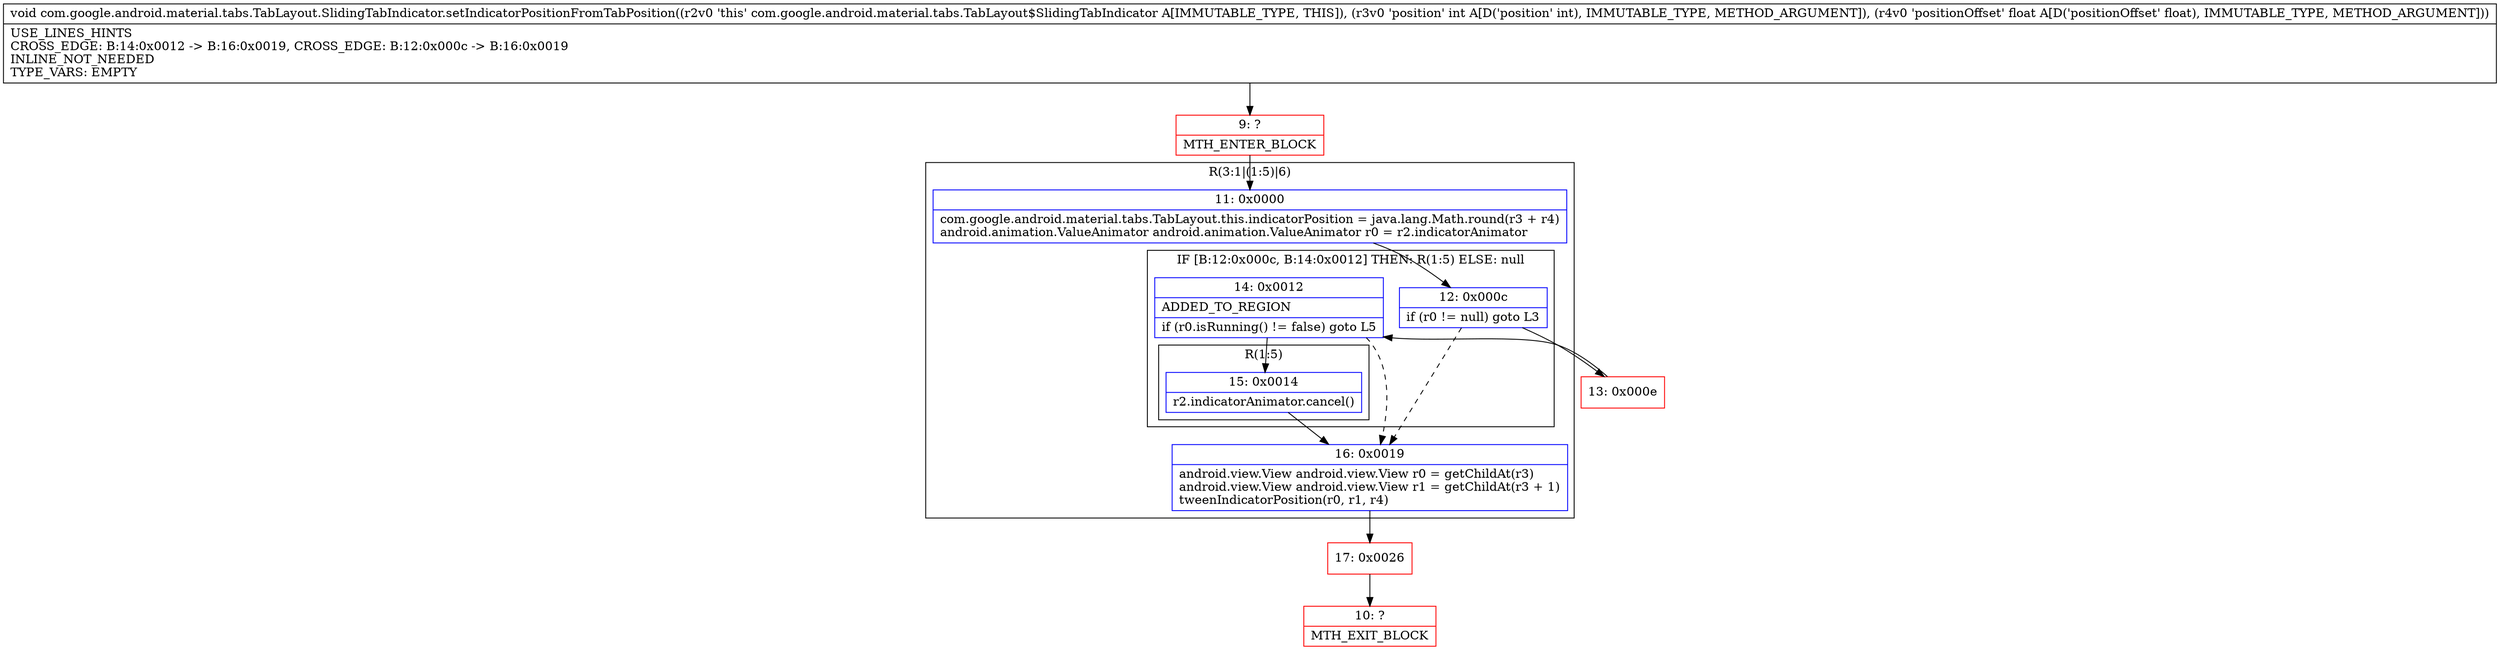 digraph "CFG forcom.google.android.material.tabs.TabLayout.SlidingTabIndicator.setIndicatorPositionFromTabPosition(IF)V" {
subgraph cluster_Region_232982921 {
label = "R(3:1|(1:5)|6)";
node [shape=record,color=blue];
Node_11 [shape=record,label="{11\:\ 0x0000|com.google.android.material.tabs.TabLayout.this.indicatorPosition = java.lang.Math.round(r3 + r4)\landroid.animation.ValueAnimator android.animation.ValueAnimator r0 = r2.indicatorAnimator\l}"];
subgraph cluster_IfRegion_1229457014 {
label = "IF [B:12:0x000c, B:14:0x0012] THEN: R(1:5) ELSE: null";
node [shape=record,color=blue];
Node_12 [shape=record,label="{12\:\ 0x000c|if (r0 != null) goto L3\l}"];
Node_14 [shape=record,label="{14\:\ 0x0012|ADDED_TO_REGION\l|if (r0.isRunning() != false) goto L5\l}"];
subgraph cluster_Region_1735152956 {
label = "R(1:5)";
node [shape=record,color=blue];
Node_15 [shape=record,label="{15\:\ 0x0014|r2.indicatorAnimator.cancel()\l}"];
}
}
Node_16 [shape=record,label="{16\:\ 0x0019|android.view.View android.view.View r0 = getChildAt(r3)\landroid.view.View android.view.View r1 = getChildAt(r3 + 1)\ltweenIndicatorPosition(r0, r1, r4)\l}"];
}
Node_9 [shape=record,color=red,label="{9\:\ ?|MTH_ENTER_BLOCK\l}"];
Node_13 [shape=record,color=red,label="{13\:\ 0x000e}"];
Node_17 [shape=record,color=red,label="{17\:\ 0x0026}"];
Node_10 [shape=record,color=red,label="{10\:\ ?|MTH_EXIT_BLOCK\l}"];
MethodNode[shape=record,label="{void com.google.android.material.tabs.TabLayout.SlidingTabIndicator.setIndicatorPositionFromTabPosition((r2v0 'this' com.google.android.material.tabs.TabLayout$SlidingTabIndicator A[IMMUTABLE_TYPE, THIS]), (r3v0 'position' int A[D('position' int), IMMUTABLE_TYPE, METHOD_ARGUMENT]), (r4v0 'positionOffset' float A[D('positionOffset' float), IMMUTABLE_TYPE, METHOD_ARGUMENT]))  | USE_LINES_HINTS\lCROSS_EDGE: B:14:0x0012 \-\> B:16:0x0019, CROSS_EDGE: B:12:0x000c \-\> B:16:0x0019\lINLINE_NOT_NEEDED\lTYPE_VARS: EMPTY\l}"];
MethodNode -> Node_9;Node_11 -> Node_12;
Node_12 -> Node_13;
Node_12 -> Node_16[style=dashed];
Node_14 -> Node_15;
Node_14 -> Node_16[style=dashed];
Node_15 -> Node_16;
Node_16 -> Node_17;
Node_9 -> Node_11;
Node_13 -> Node_14;
Node_17 -> Node_10;
}

